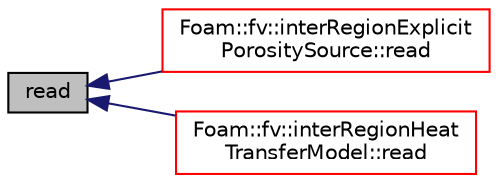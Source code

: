 digraph "read"
{
  bgcolor="transparent";
  edge [fontname="Helvetica",fontsize="10",labelfontname="Helvetica",labelfontsize="10"];
  node [fontname="Helvetica",fontsize="10",shape=record];
  rankdir="LR";
  Node280 [label="read",height=0.2,width=0.4,color="black", fillcolor="grey75", style="filled", fontcolor="black"];
  Node280 -> Node281 [dir="back",color="midnightblue",fontsize="10",style="solid",fontname="Helvetica"];
  Node281 [label="Foam::fv::interRegionExplicit\lPorositySource::read",height=0.2,width=0.4,color="red",URL="$a24669.html#a6ce0c64db98eb6144d363dbfc86104eb",tooltip="Read dictionary. "];
  Node280 -> Node283 [dir="back",color="midnightblue",fontsize="10",style="solid",fontname="Helvetica"];
  Node283 [label="Foam::fv::interRegionHeat\lTransferModel::read",height=0.2,width=0.4,color="red",URL="$a24677.html#a6ce0c64db98eb6144d363dbfc86104eb",tooltip="Read dictionary. "];
}
